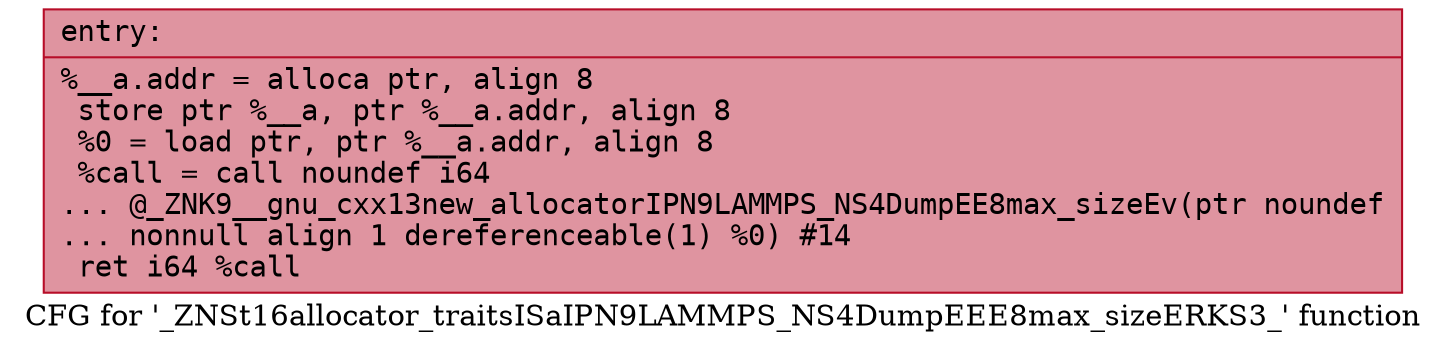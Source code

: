 digraph "CFG for '_ZNSt16allocator_traitsISaIPN9LAMMPS_NS4DumpEEE8max_sizeERKS3_' function" {
	label="CFG for '_ZNSt16allocator_traitsISaIPN9LAMMPS_NS4DumpEEE8max_sizeERKS3_' function";

	Node0x559d9a391aa0 [shape=record,color="#b70d28ff", style=filled, fillcolor="#b70d2870" fontname="Courier",label="{entry:\l|  %__a.addr = alloca ptr, align 8\l  store ptr %__a, ptr %__a.addr, align 8\l  %0 = load ptr, ptr %__a.addr, align 8\l  %call = call noundef i64\l... @_ZNK9__gnu_cxx13new_allocatorIPN9LAMMPS_NS4DumpEE8max_sizeEv(ptr noundef\l... nonnull align 1 dereferenceable(1) %0) #14\l  ret i64 %call\l}"];
}
